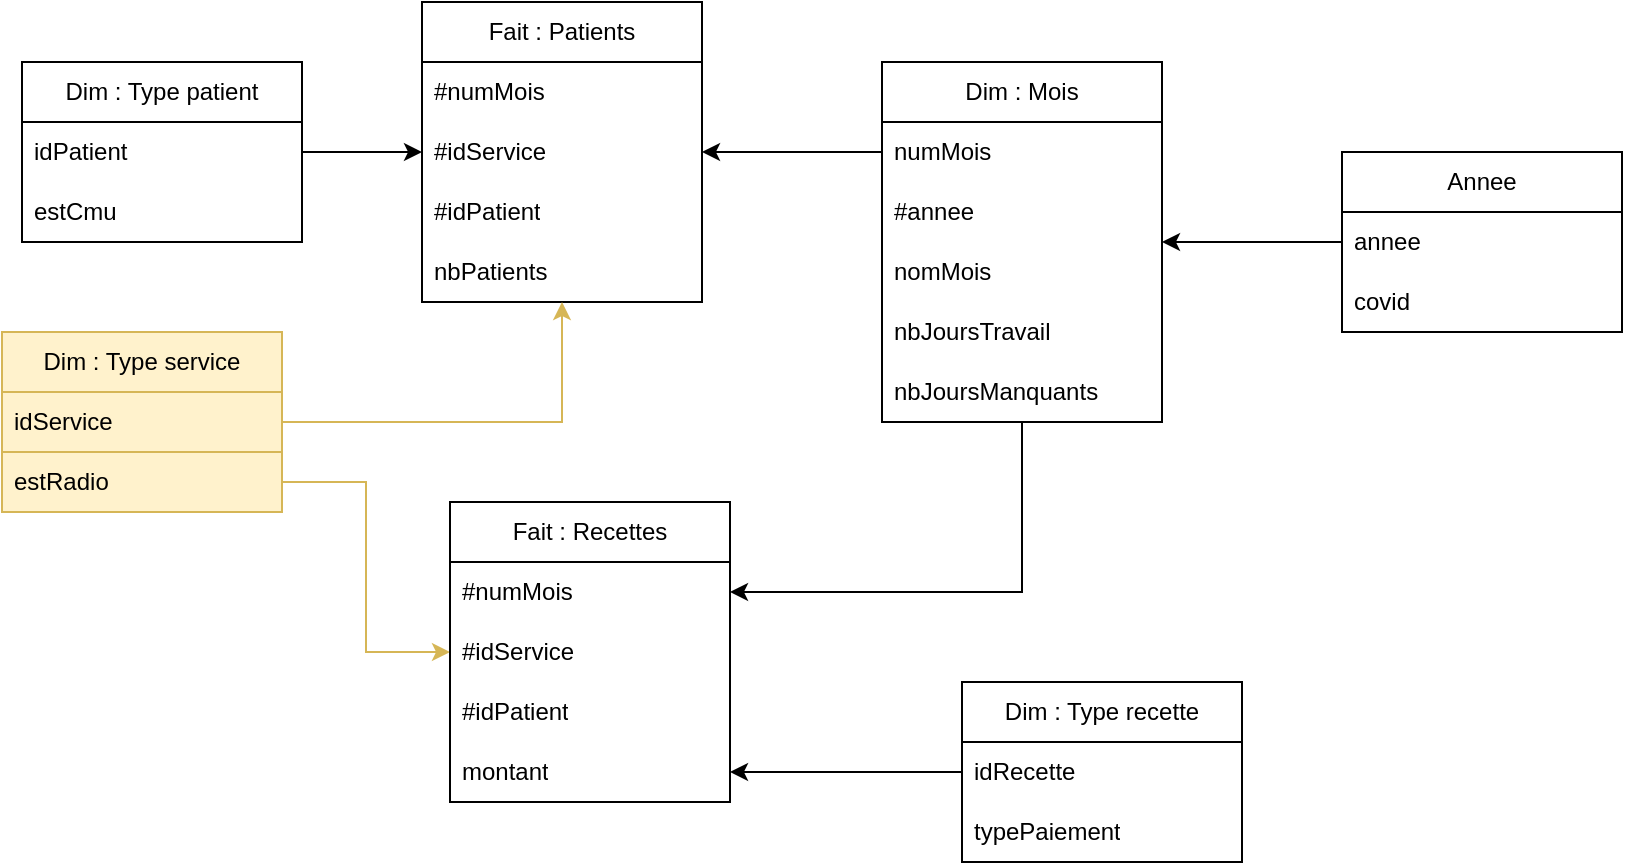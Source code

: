 <mxfile version="24.2.2" type="google">
  <diagram id="C5RBs43oDa-KdzZeNtuy" name="Page-1">
    <mxGraphModel grid="1" page="1" gridSize="10" guides="1" tooltips="1" connect="1" arrows="1" fold="1" pageScale="1" pageWidth="827" pageHeight="1169" math="0" shadow="0">
      <root>
        <mxCell id="WIyWlLk6GJQsqaUBKTNV-0" />
        <mxCell id="WIyWlLk6GJQsqaUBKTNV-1" parent="WIyWlLk6GJQsqaUBKTNV-0" />
        <mxCell id="QlkG0ITLw2V2MNuBfsst-0" value="Dim : Type patient" style="swimlane;fontStyle=0;childLayout=stackLayout;horizontal=1;startSize=30;horizontalStack=0;resizeParent=1;resizeParentMax=0;resizeLast=0;collapsible=1;marginBottom=0;whiteSpace=wrap;html=1;" vertex="1" parent="WIyWlLk6GJQsqaUBKTNV-1">
          <mxGeometry x="60" y="240" width="140" height="90" as="geometry" />
        </mxCell>
        <mxCell id="QlkG0ITLw2V2MNuBfsst-1" value="idPatient" style="text;strokeColor=none;fillColor=none;align=left;verticalAlign=middle;spacingLeft=4;spacingRight=4;overflow=hidden;points=[[0,0.5],[1,0.5]];portConstraint=eastwest;rotatable=0;whiteSpace=wrap;html=1;" vertex="1" parent="QlkG0ITLw2V2MNuBfsst-0">
          <mxGeometry y="30" width="140" height="30" as="geometry" />
        </mxCell>
        <mxCell id="QlkG0ITLw2V2MNuBfsst-2" value="estCmu" style="text;strokeColor=none;fillColor=none;align=left;verticalAlign=middle;spacingLeft=4;spacingRight=4;overflow=hidden;points=[[0,0.5],[1,0.5]];portConstraint=eastwest;rotatable=0;whiteSpace=wrap;html=1;" vertex="1" parent="QlkG0ITLw2V2MNuBfsst-0">
          <mxGeometry y="60" width="140" height="30" as="geometry" />
        </mxCell>
        <mxCell id="KSgfr-9p3JjPmz4zBJ_Q-7" style="edgeStyle=orthogonalEdgeStyle;rounded=0;orthogonalLoop=1;jettySize=auto;html=1;entryX=1;entryY=0.5;entryDx=0;entryDy=0;" edge="1" parent="WIyWlLk6GJQsqaUBKTNV-1" source="QlkG0ITLw2V2MNuBfsst-4" target="QlkG0ITLw2V2MNuBfsst-23">
          <mxGeometry relative="1" as="geometry" />
        </mxCell>
        <mxCell id="QlkG0ITLw2V2MNuBfsst-4" value="Dim : Type recette" style="swimlane;fontStyle=0;childLayout=stackLayout;horizontal=1;startSize=30;horizontalStack=0;resizeParent=1;resizeParentMax=0;resizeLast=0;collapsible=1;marginBottom=0;whiteSpace=wrap;html=1;" vertex="1" parent="WIyWlLk6GJQsqaUBKTNV-1">
          <mxGeometry x="530" y="550" width="140" height="90" as="geometry" />
        </mxCell>
        <mxCell id="QlkG0ITLw2V2MNuBfsst-5" value="idRecette" style="text;strokeColor=none;fillColor=none;align=left;verticalAlign=middle;spacingLeft=4;spacingRight=4;overflow=hidden;points=[[0,0.5],[1,0.5]];portConstraint=eastwest;rotatable=0;whiteSpace=wrap;html=1;" vertex="1" parent="QlkG0ITLw2V2MNuBfsst-4">
          <mxGeometry y="30" width="140" height="30" as="geometry" />
        </mxCell>
        <mxCell id="QlkG0ITLw2V2MNuBfsst-6" value="typePaiement" style="text;strokeColor=none;fillColor=none;align=left;verticalAlign=middle;spacingLeft=4;spacingRight=4;overflow=hidden;points=[[0,0.5],[1,0.5]];portConstraint=eastwest;rotatable=0;whiteSpace=wrap;html=1;" vertex="1" parent="QlkG0ITLw2V2MNuBfsst-4">
          <mxGeometry y="60" width="140" height="30" as="geometry" />
        </mxCell>
        <mxCell id="KSgfr-9p3JjPmz4zBJ_Q-5" style="edgeStyle=orthogonalEdgeStyle;rounded=0;orthogonalLoop=1;jettySize=auto;html=1;exitX=1;exitY=0.5;exitDx=0;exitDy=0;fillColor=#fff2cc;strokeColor=#d6b656;" edge="1" parent="WIyWlLk6GJQsqaUBKTNV-1" source="QlkG0ITLw2V2MNuBfsst-10" target="QlkG0ITLw2V2MNuBfsst-20">
          <mxGeometry relative="1" as="geometry" />
        </mxCell>
        <mxCell id="QlkG0ITLw2V2MNuBfsst-8" value="Dim : Type service" style="swimlane;fontStyle=0;childLayout=stackLayout;horizontal=1;startSize=30;horizontalStack=0;resizeParent=1;resizeParentMax=0;resizeLast=0;collapsible=1;marginBottom=0;whiteSpace=wrap;html=1;fillColor=#fff2cc;strokeColor=#d6b656;" vertex="1" parent="WIyWlLk6GJQsqaUBKTNV-1">
          <mxGeometry x="50" y="375" width="140" height="90" as="geometry">
            <mxRectangle x="50" y="375" width="160" height="30" as="alternateBounds" />
          </mxGeometry>
        </mxCell>
        <mxCell id="QlkG0ITLw2V2MNuBfsst-9" value="idService" style="text;strokeColor=#d6b656;fillColor=#fff2cc;align=left;verticalAlign=middle;spacingLeft=4;spacingRight=4;overflow=hidden;points=[[0,0.5],[1,0.5]];portConstraint=eastwest;rotatable=0;whiteSpace=wrap;html=1;" vertex="1" parent="QlkG0ITLw2V2MNuBfsst-8">
          <mxGeometry y="30" width="140" height="30" as="geometry" />
        </mxCell>
        <mxCell id="QlkG0ITLw2V2MNuBfsst-10" value="estRadio" style="text;strokeColor=#d6b656;fillColor=#fff2cc;align=left;verticalAlign=middle;spacingLeft=4;spacingRight=4;overflow=hidden;points=[[0,0.5],[1,0.5]];portConstraint=eastwest;rotatable=0;whiteSpace=wrap;html=1;" vertex="1" parent="QlkG0ITLw2V2MNuBfsst-8">
          <mxGeometry y="60" width="140" height="30" as="geometry" />
        </mxCell>
        <mxCell id="KSgfr-9p3JjPmz4zBJ_Q-6" style="edgeStyle=orthogonalEdgeStyle;rounded=0;orthogonalLoop=1;jettySize=auto;html=1;entryX=1;entryY=0.5;entryDx=0;entryDy=0;" edge="1" parent="WIyWlLk6GJQsqaUBKTNV-1" source="QlkG0ITLw2V2MNuBfsst-12" target="QlkG0ITLw2V2MNuBfsst-31">
          <mxGeometry relative="1" as="geometry" />
        </mxCell>
        <mxCell id="QlkG0ITLw2V2MNuBfsst-12" value="Dim : Mois" style="swimlane;fontStyle=0;childLayout=stackLayout;horizontal=1;startSize=30;horizontalStack=0;resizeParent=1;resizeParentMax=0;resizeLast=0;collapsible=1;marginBottom=0;whiteSpace=wrap;html=1;" vertex="1" parent="WIyWlLk6GJQsqaUBKTNV-1">
          <mxGeometry x="490" y="240" width="140" height="180" as="geometry" />
        </mxCell>
        <mxCell id="QlkG0ITLw2V2MNuBfsst-13" value="numMois" style="text;strokeColor=none;fillColor=none;align=left;verticalAlign=middle;spacingLeft=4;spacingRight=4;overflow=hidden;points=[[0,0.5],[1,0.5]];portConstraint=eastwest;rotatable=0;whiteSpace=wrap;html=1;" vertex="1" parent="QlkG0ITLw2V2MNuBfsst-12">
          <mxGeometry y="30" width="140" height="30" as="geometry" />
        </mxCell>
        <mxCell id="QlkG0ITLw2V2MNuBfsst-14" value="#annee" style="text;strokeColor=none;fillColor=none;align=left;verticalAlign=middle;spacingLeft=4;spacingRight=4;overflow=hidden;points=[[0,0.5],[1,0.5]];portConstraint=eastwest;rotatable=0;whiteSpace=wrap;html=1;" vertex="1" parent="QlkG0ITLw2V2MNuBfsst-12">
          <mxGeometry y="60" width="140" height="30" as="geometry" />
        </mxCell>
        <mxCell id="QlkG0ITLw2V2MNuBfsst-15" value="nomMois" style="text;strokeColor=none;fillColor=none;align=left;verticalAlign=middle;spacingLeft=4;spacingRight=4;overflow=hidden;points=[[0,0.5],[1,0.5]];portConstraint=eastwest;rotatable=0;whiteSpace=wrap;html=1;" vertex="1" parent="QlkG0ITLw2V2MNuBfsst-12">
          <mxGeometry y="90" width="140" height="30" as="geometry" />
        </mxCell>
        <mxCell id="QlkG0ITLw2V2MNuBfsst-28" value="nbJoursTravail" style="text;strokeColor=none;fillColor=none;align=left;verticalAlign=middle;spacingLeft=4;spacingRight=4;overflow=hidden;points=[[0,0.5],[1,0.5]];portConstraint=eastwest;rotatable=0;whiteSpace=wrap;html=1;" vertex="1" parent="QlkG0ITLw2V2MNuBfsst-12">
          <mxGeometry y="120" width="140" height="30" as="geometry" />
        </mxCell>
        <mxCell id="QlkG0ITLw2V2MNuBfsst-29" value="nbJoursManquants" style="text;strokeColor=none;fillColor=none;align=left;verticalAlign=middle;spacingLeft=4;spacingRight=4;overflow=hidden;points=[[0,0.5],[1,0.5]];portConstraint=eastwest;rotatable=0;whiteSpace=wrap;html=1;" vertex="1" parent="QlkG0ITLw2V2MNuBfsst-12">
          <mxGeometry y="150" width="140" height="30" as="geometry" />
        </mxCell>
        <mxCell id="KSgfr-9p3JjPmz4zBJ_Q-8" style="edgeStyle=orthogonalEdgeStyle;rounded=0;orthogonalLoop=1;jettySize=auto;html=1;" edge="1" parent="WIyWlLk6GJQsqaUBKTNV-1" source="QlkG0ITLw2V2MNuBfsst-16" target="QlkG0ITLw2V2MNuBfsst-12">
          <mxGeometry relative="1" as="geometry" />
        </mxCell>
        <mxCell id="QlkG0ITLw2V2MNuBfsst-16" value="Annee" style="swimlane;fontStyle=0;childLayout=stackLayout;horizontal=1;startSize=30;horizontalStack=0;resizeParent=1;resizeParentMax=0;resizeLast=0;collapsible=1;marginBottom=0;whiteSpace=wrap;html=1;" vertex="1" parent="WIyWlLk6GJQsqaUBKTNV-1">
          <mxGeometry x="720" y="285" width="140" height="90" as="geometry" />
        </mxCell>
        <mxCell id="QlkG0ITLw2V2MNuBfsst-17" value="annee" style="text;strokeColor=none;fillColor=none;align=left;verticalAlign=middle;spacingLeft=4;spacingRight=4;overflow=hidden;points=[[0,0.5],[1,0.5]];portConstraint=eastwest;rotatable=0;whiteSpace=wrap;html=1;" vertex="1" parent="QlkG0ITLw2V2MNuBfsst-16">
          <mxGeometry y="30" width="140" height="30" as="geometry" />
        </mxCell>
        <mxCell id="QlkG0ITLw2V2MNuBfsst-18" value="covid" style="text;strokeColor=none;fillColor=none;align=left;verticalAlign=middle;spacingLeft=4;spacingRight=4;overflow=hidden;points=[[0,0.5],[1,0.5]];portConstraint=eastwest;rotatable=0;whiteSpace=wrap;html=1;" vertex="1" parent="QlkG0ITLw2V2MNuBfsst-16">
          <mxGeometry y="60" width="140" height="30" as="geometry" />
        </mxCell>
        <mxCell id="QlkG0ITLw2V2MNuBfsst-20" value="Fait : Recettes" style="swimlane;fontStyle=0;childLayout=stackLayout;horizontal=1;startSize=30;horizontalStack=0;resizeParent=1;resizeParentMax=0;resizeLast=0;collapsible=1;marginBottom=0;whiteSpace=wrap;html=1;" vertex="1" parent="WIyWlLk6GJQsqaUBKTNV-1">
          <mxGeometry x="274" y="460" width="140" height="150" as="geometry" />
        </mxCell>
        <mxCell id="QlkG0ITLw2V2MNuBfsst-31" value="#numMois" style="text;strokeColor=none;fillColor=none;align=left;verticalAlign=middle;spacingLeft=4;spacingRight=4;overflow=hidden;points=[[0,0.5],[1,0.5]];portConstraint=eastwest;rotatable=0;whiteSpace=wrap;html=1;" vertex="1" parent="QlkG0ITLw2V2MNuBfsst-20">
          <mxGeometry y="30" width="140" height="30" as="geometry" />
        </mxCell>
        <mxCell id="QlkG0ITLw2V2MNuBfsst-32" value="#idService" style="text;strokeColor=none;fillColor=none;align=left;verticalAlign=middle;spacingLeft=4;spacingRight=4;overflow=hidden;points=[[0,0.5],[1,0.5]];portConstraint=eastwest;rotatable=0;whiteSpace=wrap;html=1;" vertex="1" parent="QlkG0ITLw2V2MNuBfsst-20">
          <mxGeometry y="60" width="140" height="30" as="geometry" />
        </mxCell>
        <mxCell id="QlkG0ITLw2V2MNuBfsst-33" value="#idPatient" style="text;strokeColor=none;fillColor=none;align=left;verticalAlign=middle;spacingLeft=4;spacingRight=4;overflow=hidden;points=[[0,0.5],[1,0.5]];portConstraint=eastwest;rotatable=0;whiteSpace=wrap;html=1;" vertex="1" parent="QlkG0ITLw2V2MNuBfsst-20">
          <mxGeometry y="90" width="140" height="30" as="geometry" />
        </mxCell>
        <mxCell id="QlkG0ITLw2V2MNuBfsst-23" value="montant" style="text;strokeColor=none;fillColor=none;align=left;verticalAlign=middle;spacingLeft=4;spacingRight=4;overflow=hidden;points=[[0,0.5],[1,0.5]];portConstraint=eastwest;rotatable=0;whiteSpace=wrap;html=1;" vertex="1" parent="QlkG0ITLw2V2MNuBfsst-20">
          <mxGeometry y="120" width="140" height="30" as="geometry" />
        </mxCell>
        <mxCell id="QlkG0ITLw2V2MNuBfsst-24" value="Fait : Patients" style="swimlane;fontStyle=0;childLayout=stackLayout;horizontal=1;startSize=30;horizontalStack=0;resizeParent=1;resizeParentMax=0;resizeLast=0;collapsible=1;marginBottom=0;whiteSpace=wrap;html=1;" vertex="1" parent="WIyWlLk6GJQsqaUBKTNV-1">
          <mxGeometry x="260" y="210" width="140" height="150" as="geometry" />
        </mxCell>
        <mxCell id="QlkG0ITLw2V2MNuBfsst-25" value="#numMois" style="text;strokeColor=none;fillColor=none;align=left;verticalAlign=middle;spacingLeft=4;spacingRight=4;overflow=hidden;points=[[0,0.5],[1,0.5]];portConstraint=eastwest;rotatable=0;whiteSpace=wrap;html=1;" vertex="1" parent="QlkG0ITLw2V2MNuBfsst-24">
          <mxGeometry y="30" width="140" height="30" as="geometry" />
        </mxCell>
        <mxCell id="QlkG0ITLw2V2MNuBfsst-26" value="#idService" style="text;strokeColor=none;fillColor=none;align=left;verticalAlign=middle;spacingLeft=4;spacingRight=4;overflow=hidden;points=[[0,0.5],[1,0.5]];portConstraint=eastwest;rotatable=0;whiteSpace=wrap;html=1;" vertex="1" parent="QlkG0ITLw2V2MNuBfsst-24">
          <mxGeometry y="60" width="140" height="30" as="geometry" />
        </mxCell>
        <mxCell id="QlkG0ITLw2V2MNuBfsst-27" value="#idPatient" style="text;strokeColor=none;fillColor=none;align=left;verticalAlign=middle;spacingLeft=4;spacingRight=4;overflow=hidden;points=[[0,0.5],[1,0.5]];portConstraint=eastwest;rotatable=0;whiteSpace=wrap;html=1;" vertex="1" parent="QlkG0ITLw2V2MNuBfsst-24">
          <mxGeometry y="90" width="140" height="30" as="geometry" />
        </mxCell>
        <mxCell id="QlkG0ITLw2V2MNuBfsst-30" value="nbPatients" style="text;strokeColor=none;fillColor=none;align=left;verticalAlign=middle;spacingLeft=4;spacingRight=4;overflow=hidden;points=[[0,0.5],[1,0.5]];portConstraint=eastwest;rotatable=0;whiteSpace=wrap;html=1;" vertex="1" parent="QlkG0ITLw2V2MNuBfsst-24">
          <mxGeometry y="120" width="140" height="30" as="geometry" />
        </mxCell>
        <mxCell id="KSgfr-9p3JjPmz4zBJ_Q-0" style="edgeStyle=orthogonalEdgeStyle;rounded=0;orthogonalLoop=1;jettySize=auto;html=1;exitX=1;exitY=0.5;exitDx=0;exitDy=0;" edge="1" parent="WIyWlLk6GJQsqaUBKTNV-1" source="QlkG0ITLw2V2MNuBfsst-1" target="QlkG0ITLw2V2MNuBfsst-24">
          <mxGeometry relative="1" as="geometry" />
        </mxCell>
        <mxCell id="KSgfr-9p3JjPmz4zBJ_Q-1" style="edgeStyle=orthogonalEdgeStyle;rounded=0;orthogonalLoop=1;jettySize=auto;html=1;exitX=0;exitY=0.5;exitDx=0;exitDy=0;" edge="1" parent="WIyWlLk6GJQsqaUBKTNV-1" source="QlkG0ITLw2V2MNuBfsst-13" target="QlkG0ITLw2V2MNuBfsst-24">
          <mxGeometry relative="1" as="geometry" />
        </mxCell>
        <mxCell id="KSgfr-9p3JjPmz4zBJ_Q-3" style="edgeStyle=orthogonalEdgeStyle;rounded=0;orthogonalLoop=1;jettySize=auto;html=1;exitX=1;exitY=0.5;exitDx=0;exitDy=0;fillColor=#fff2cc;strokeColor=#d6b656;" edge="1" parent="WIyWlLk6GJQsqaUBKTNV-1" source="QlkG0ITLw2V2MNuBfsst-9" target="QlkG0ITLw2V2MNuBfsst-24">
          <mxGeometry relative="1" as="geometry" />
        </mxCell>
      </root>
    </mxGraphModel>
  </diagram>
</mxfile>
